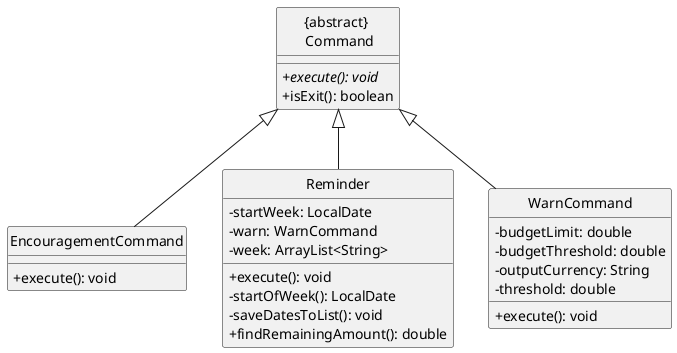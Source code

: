 @startuml

hide circle
skinparam classAttributeIconSize 0

class "{abstract} \n Command"{
    + execute(): void {abstract}
    + isExit(): boolean
}

class "Reminder" {
    - startWeek: LocalDate
    - warn: WarnCommand
    - week: ArrayList<String>
    + execute(): void
    - startOfWeek(): LocalDate
    - saveDatesToList(): void
    + findRemainingAmount(): double
}

class "EncouragementCommand" {
    + execute(): void
}

class "WarnCommand" {
    - budgetLimit: double
    - budgetThreshold: double
    - outputCurrency: String
    - threshold: double
    + execute(): void
}

EncouragementCommand -[hidden]right-> Reminder
Reminder -[hidden]right-> WarnCommand
EncouragementCommand -up-|> "{abstract} \n Command"
Reminder -up-|> "{abstract} \n Command"
WarnCommand -up-|> "{abstract} \n Command"

@enduml